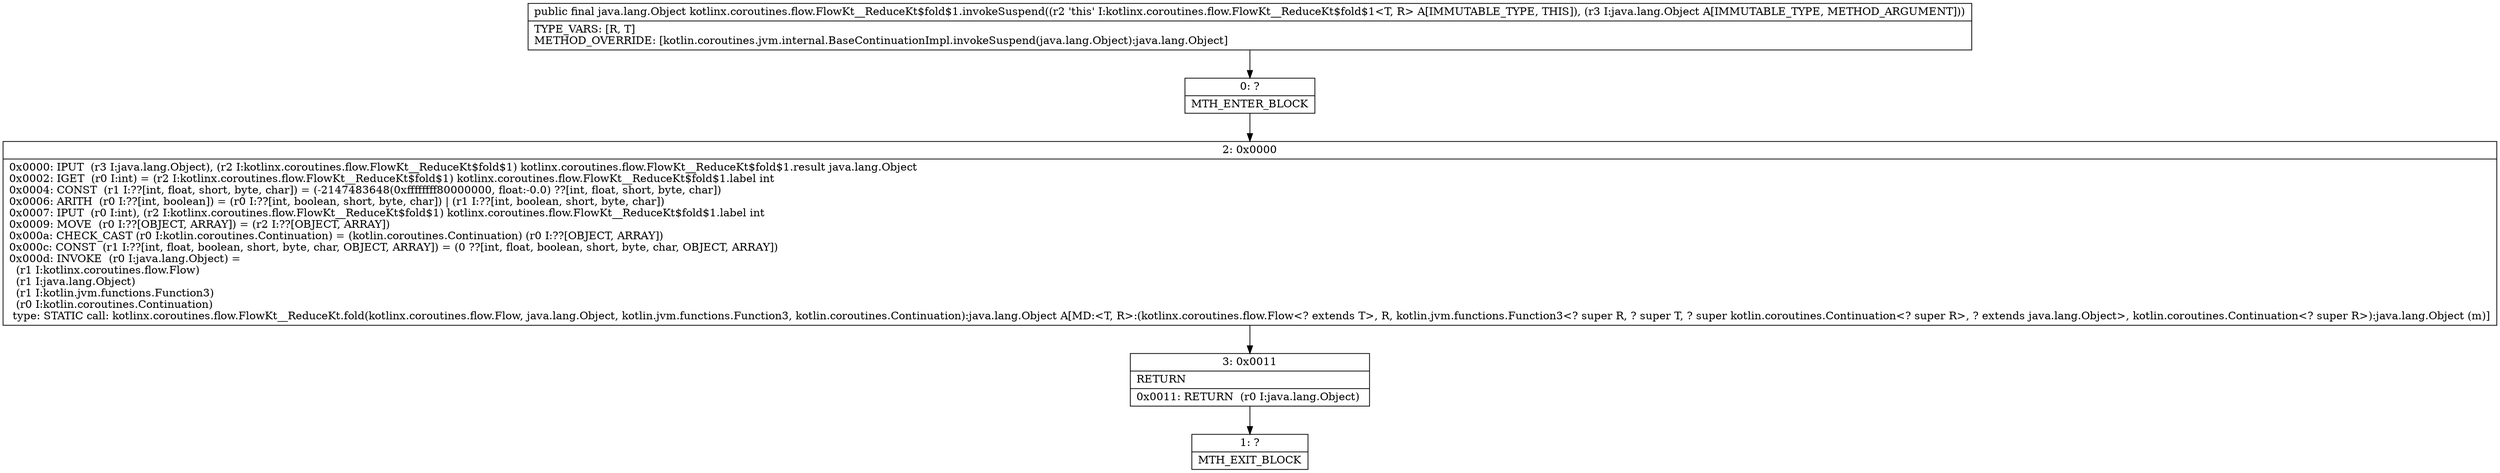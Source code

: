 digraph "CFG forkotlinx.coroutines.flow.FlowKt__ReduceKt$fold$1.invokeSuspend(Ljava\/lang\/Object;)Ljava\/lang\/Object;" {
Node_0 [shape=record,label="{0\:\ ?|MTH_ENTER_BLOCK\l}"];
Node_2 [shape=record,label="{2\:\ 0x0000|0x0000: IPUT  (r3 I:java.lang.Object), (r2 I:kotlinx.coroutines.flow.FlowKt__ReduceKt$fold$1) kotlinx.coroutines.flow.FlowKt__ReduceKt$fold$1.result java.lang.Object \l0x0002: IGET  (r0 I:int) = (r2 I:kotlinx.coroutines.flow.FlowKt__ReduceKt$fold$1) kotlinx.coroutines.flow.FlowKt__ReduceKt$fold$1.label int \l0x0004: CONST  (r1 I:??[int, float, short, byte, char]) = (\-2147483648(0xffffffff80000000, float:\-0.0) ??[int, float, short, byte, char]) \l0x0006: ARITH  (r0 I:??[int, boolean]) = (r0 I:??[int, boolean, short, byte, char]) \| (r1 I:??[int, boolean, short, byte, char]) \l0x0007: IPUT  (r0 I:int), (r2 I:kotlinx.coroutines.flow.FlowKt__ReduceKt$fold$1) kotlinx.coroutines.flow.FlowKt__ReduceKt$fold$1.label int \l0x0009: MOVE  (r0 I:??[OBJECT, ARRAY]) = (r2 I:??[OBJECT, ARRAY]) \l0x000a: CHECK_CAST (r0 I:kotlin.coroutines.Continuation) = (kotlin.coroutines.Continuation) (r0 I:??[OBJECT, ARRAY]) \l0x000c: CONST  (r1 I:??[int, float, boolean, short, byte, char, OBJECT, ARRAY]) = (0 ??[int, float, boolean, short, byte, char, OBJECT, ARRAY]) \l0x000d: INVOKE  (r0 I:java.lang.Object) = \l  (r1 I:kotlinx.coroutines.flow.Flow)\l  (r1 I:java.lang.Object)\l  (r1 I:kotlin.jvm.functions.Function3)\l  (r0 I:kotlin.coroutines.Continuation)\l type: STATIC call: kotlinx.coroutines.flow.FlowKt__ReduceKt.fold(kotlinx.coroutines.flow.Flow, java.lang.Object, kotlin.jvm.functions.Function3, kotlin.coroutines.Continuation):java.lang.Object A[MD:\<T, R\>:(kotlinx.coroutines.flow.Flow\<? extends T\>, R, kotlin.jvm.functions.Function3\<? super R, ? super T, ? super kotlin.coroutines.Continuation\<? super R\>, ? extends java.lang.Object\>, kotlin.coroutines.Continuation\<? super R\>):java.lang.Object (m)]\l}"];
Node_3 [shape=record,label="{3\:\ 0x0011|RETURN\l|0x0011: RETURN  (r0 I:java.lang.Object) \l}"];
Node_1 [shape=record,label="{1\:\ ?|MTH_EXIT_BLOCK\l}"];
MethodNode[shape=record,label="{public final java.lang.Object kotlinx.coroutines.flow.FlowKt__ReduceKt$fold$1.invokeSuspend((r2 'this' I:kotlinx.coroutines.flow.FlowKt__ReduceKt$fold$1\<T, R\> A[IMMUTABLE_TYPE, THIS]), (r3 I:java.lang.Object A[IMMUTABLE_TYPE, METHOD_ARGUMENT]))  | TYPE_VARS: [R, T]\lMETHOD_OVERRIDE: [kotlin.coroutines.jvm.internal.BaseContinuationImpl.invokeSuspend(java.lang.Object):java.lang.Object]\l}"];
MethodNode -> Node_0;Node_0 -> Node_2;
Node_2 -> Node_3;
Node_3 -> Node_1;
}

